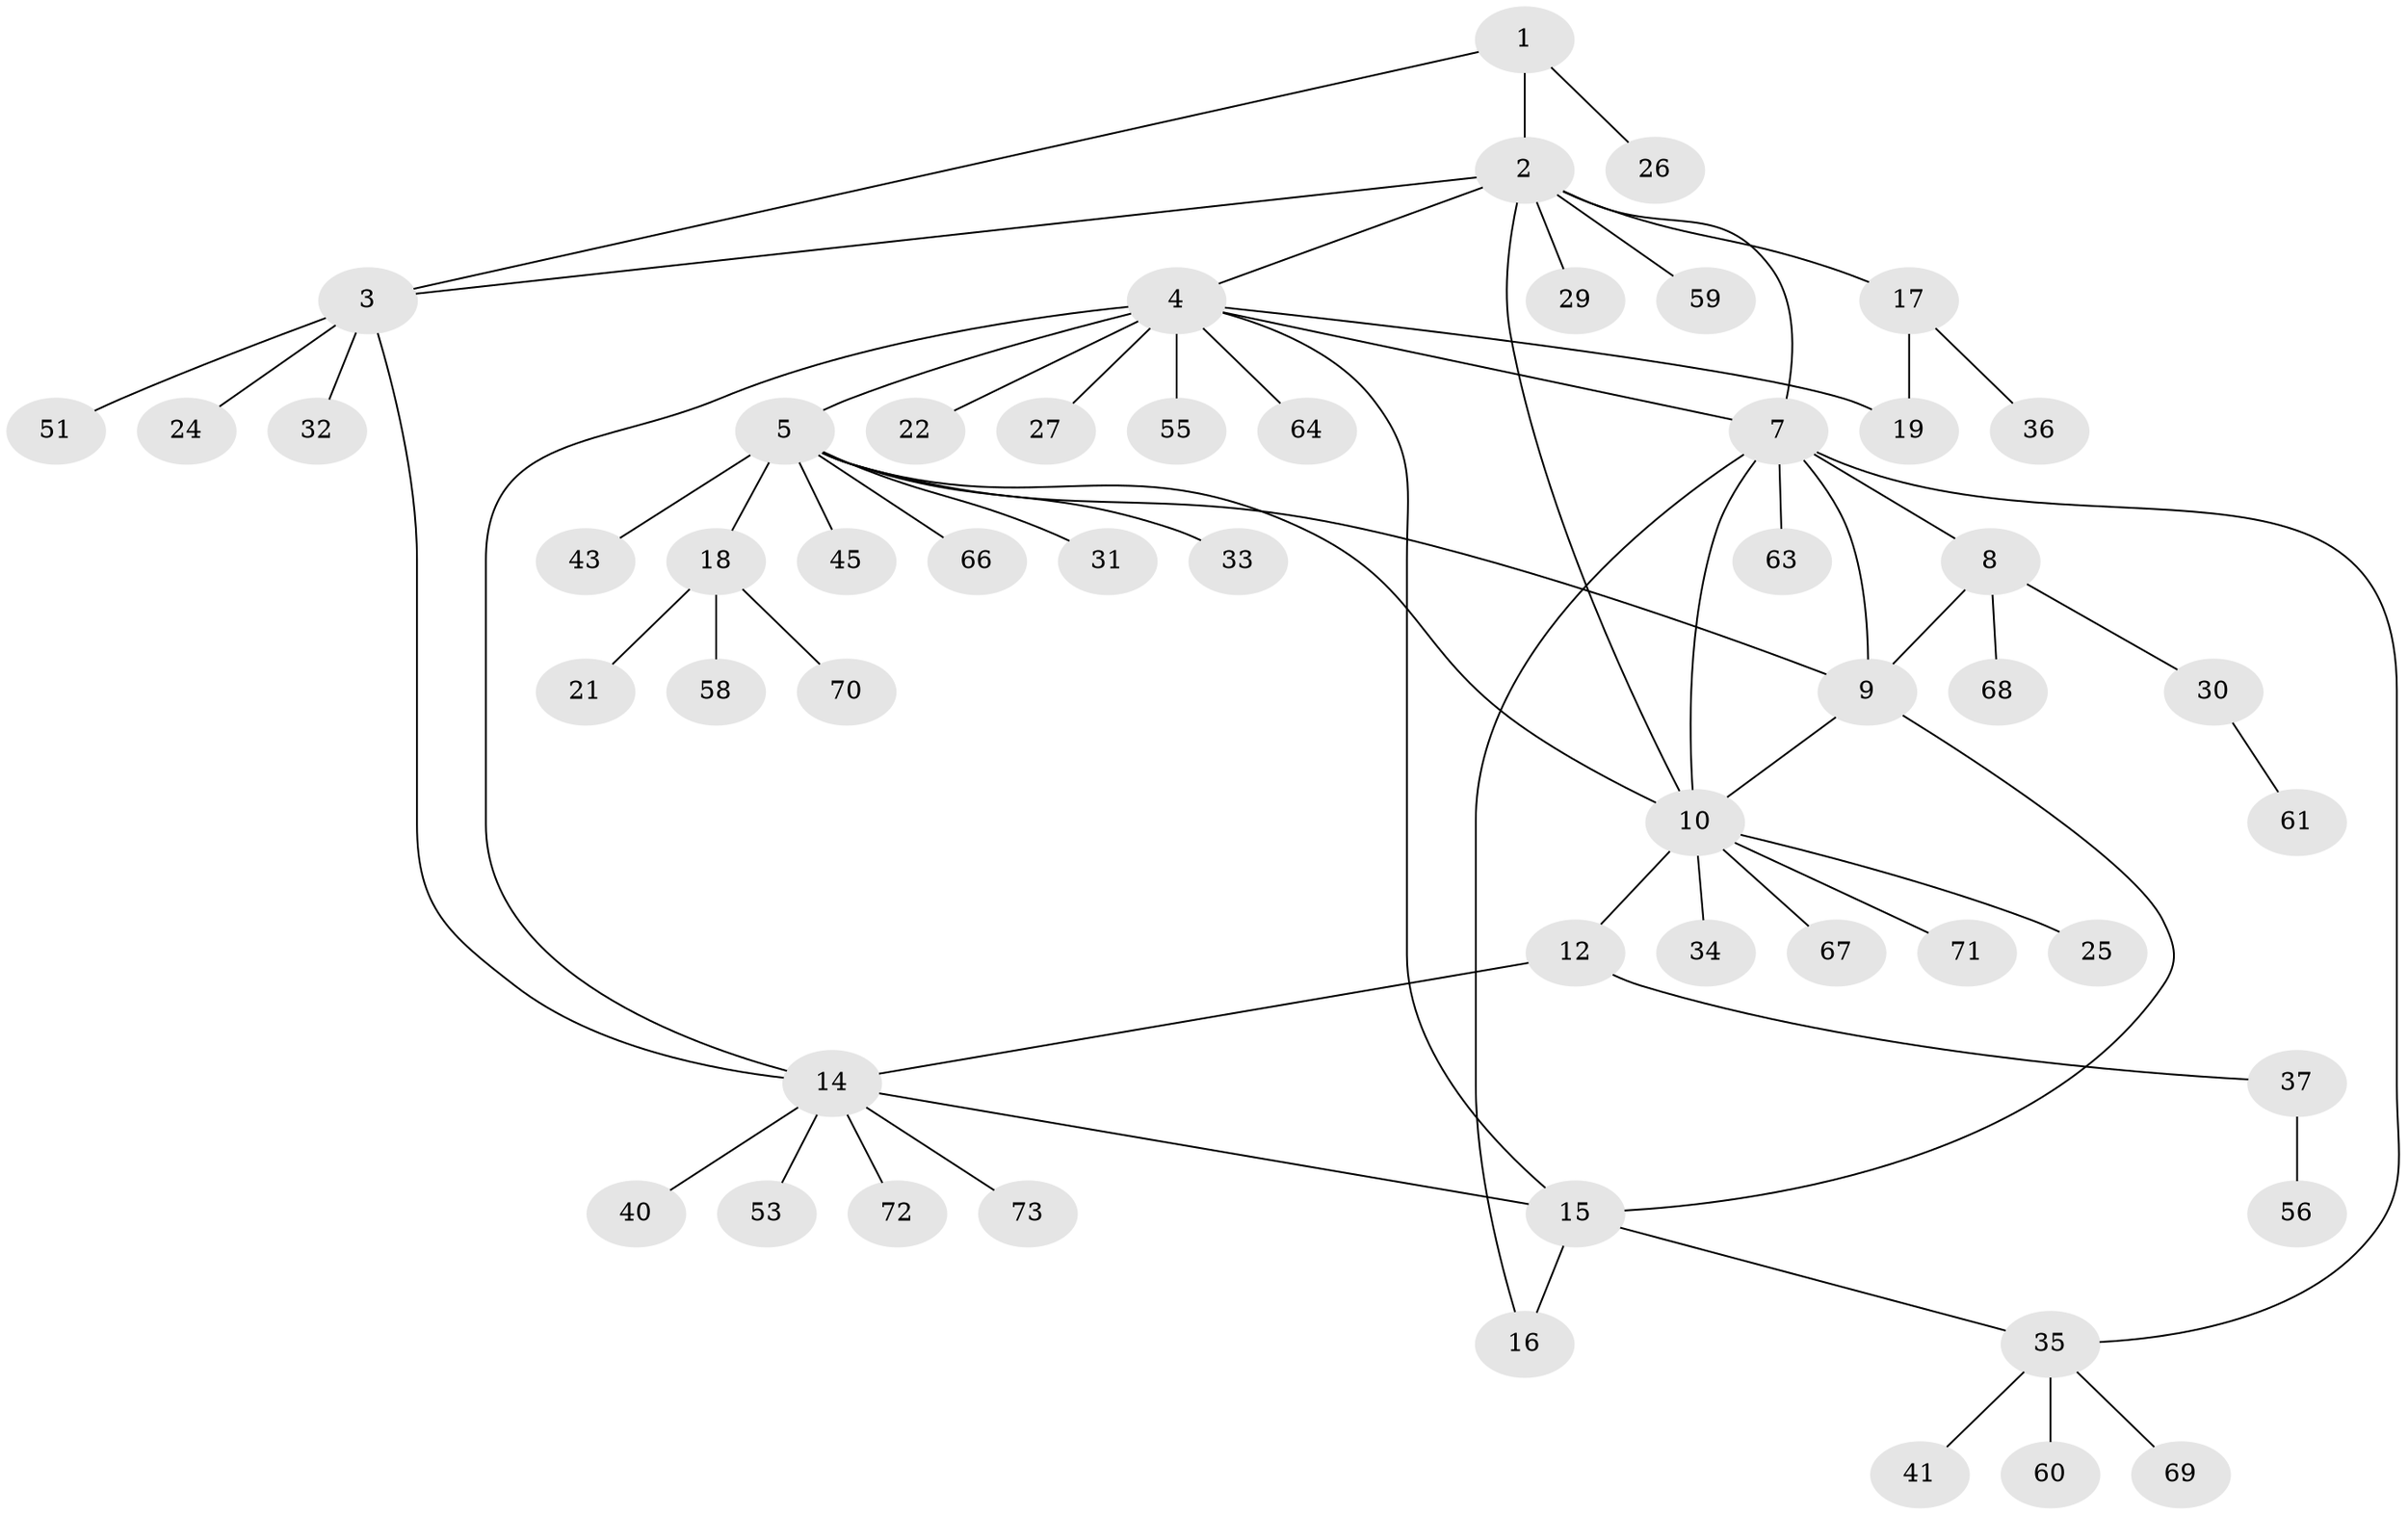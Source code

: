 // original degree distribution, {4: 0.0410958904109589, 9: 0.0410958904109589, 7: 0.0136986301369863, 10: 0.0136986301369863, 3: 0.0547945205479452, 8: 0.0136986301369863, 5: 0.0547945205479452, 6: 0.0410958904109589, 2: 0.1232876712328767, 1: 0.6027397260273972}
// Generated by graph-tools (version 1.1) at 2025/42/03/06/25 10:42:14]
// undirected, 53 vertices, 66 edges
graph export_dot {
graph [start="1"]
  node [color=gray90,style=filled];
  1 [super="+38"];
  2 [super="+52"];
  3 [super="+57"];
  4 [super="+13"];
  5 [super="+6"];
  7 [super="+28"];
  8 [super="+50"];
  9 [super="+48"];
  10 [super="+11"];
  12 [super="+54"];
  14 [super="+44"];
  15 [super="+46"];
  16 [super="+49"];
  17 [super="+23"];
  18 [super="+20"];
  19 [super="+62"];
  21;
  22;
  24;
  25;
  26;
  27;
  29;
  30 [super="+39"];
  31;
  32;
  33;
  34;
  35 [super="+65"];
  36;
  37 [super="+47"];
  40 [super="+42"];
  41;
  43;
  45;
  51;
  53;
  55;
  56;
  58;
  59;
  60;
  61;
  63;
  64;
  66;
  67;
  68;
  69;
  70;
  71;
  72;
  73;
  1 -- 2;
  1 -- 3;
  1 -- 26;
  2 -- 3;
  2 -- 4;
  2 -- 7;
  2 -- 17;
  2 -- 29;
  2 -- 59;
  2 -- 10;
  3 -- 14;
  3 -- 24;
  3 -- 32;
  3 -- 51;
  4 -- 5 [weight=2];
  4 -- 7;
  4 -- 22;
  4 -- 27;
  4 -- 55;
  4 -- 64;
  4 -- 14;
  4 -- 15;
  4 -- 19;
  5 -- 18;
  5 -- 31;
  5 -- 33;
  5 -- 43;
  5 -- 45;
  5 -- 66;
  5 -- 9;
  5 -- 10;
  7 -- 8;
  7 -- 9;
  7 -- 16;
  7 -- 35;
  7 -- 63;
  7 -- 10;
  8 -- 9;
  8 -- 30;
  8 -- 68;
  9 -- 15;
  9 -- 10;
  10 -- 12 [weight=2];
  10 -- 25;
  10 -- 34;
  10 -- 67;
  10 -- 71;
  12 -- 14;
  12 -- 37;
  14 -- 15;
  14 -- 40;
  14 -- 53;
  14 -- 72;
  14 -- 73;
  15 -- 16;
  15 -- 35;
  17 -- 19;
  17 -- 36;
  18 -- 58;
  18 -- 70;
  18 -- 21;
  30 -- 61;
  35 -- 41;
  35 -- 60;
  35 -- 69;
  37 -- 56;
}
